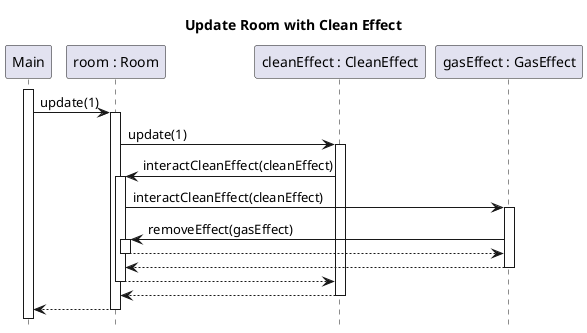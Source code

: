 @startuml room-update-clean-effect
title Update Room with Clean Effect
hide footbox
skinparam SequenceReferenceBackgroundColor white

participant Main
participant "room : Room" as room
participant "cleanEffect : CleanEffect" as cleanEffect
participant "gasEffect : GasEffect" as gasEffect

activate Main
Main -> room ++ : update(1)
    room -> cleanEffect ++ : update(1)
        cleanEffect -> room ++ : interactCleanEffect(cleanEffect)
            room -> gasEffect ++ : interactCleanEffect(cleanEffect)
                gasEffect -> room ++ : removeEffect(gasEffect)
                return
            return
        return
    return
return
@enduml